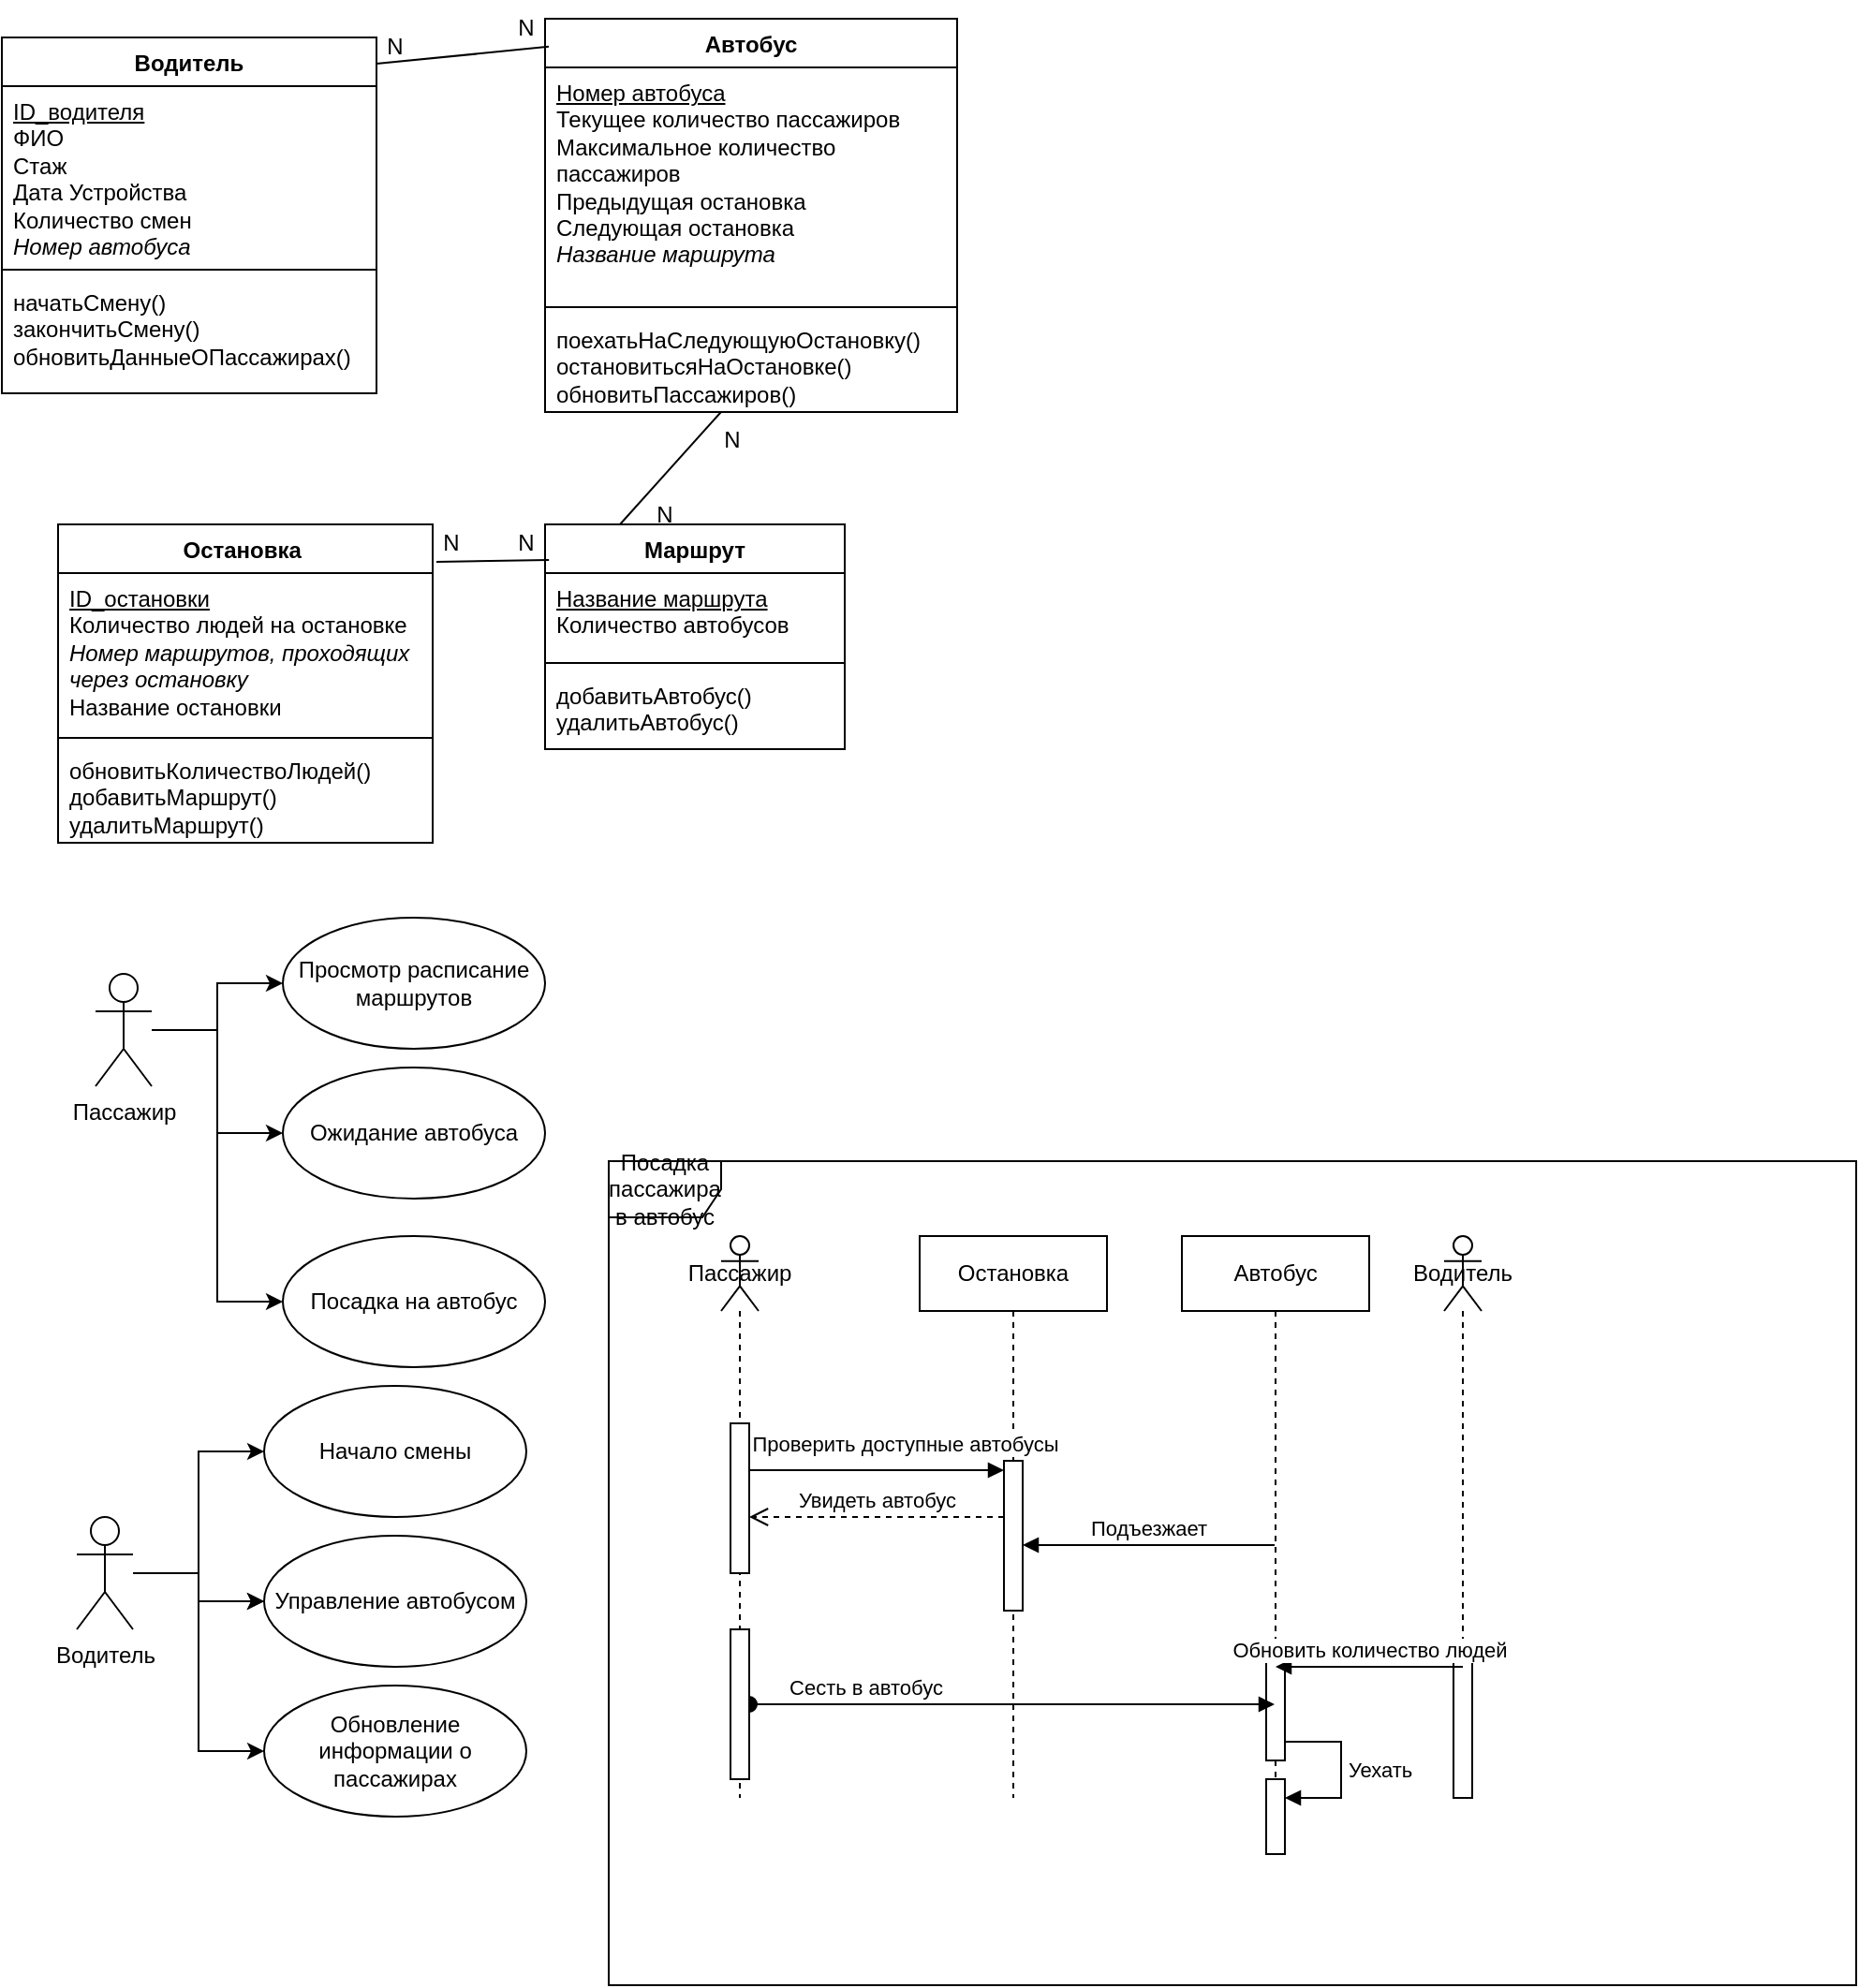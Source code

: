 <mxfile version="24.7.16">
  <diagram name="Страница — 1" id="Etfth8EmWiriojfF4ZtA">
    <mxGraphModel dx="778" dy="537" grid="1" gridSize="10" guides="1" tooltips="1" connect="1" arrows="1" fold="1" page="1" pageScale="1" pageWidth="827" pageHeight="1169" math="0" shadow="0">
      <root>
        <mxCell id="0" />
        <mxCell id="1" parent="0" />
        <mxCell id="mAL9B7CxxsnA4ZaVCWf1-1" value="Водитель" style="swimlane;fontStyle=1;align=center;verticalAlign=top;childLayout=stackLayout;horizontal=1;startSize=26;horizontalStack=0;resizeParent=1;resizeParentMax=0;resizeLast=0;collapsible=1;marginBottom=0;whiteSpace=wrap;html=1;" vertex="1" parent="1">
          <mxGeometry x="90" y="300" width="200" height="190" as="geometry" />
        </mxCell>
        <mxCell id="mAL9B7CxxsnA4ZaVCWf1-2" value="&lt;u&gt;ID_водителя&lt;/u&gt;&lt;div&gt;ФИО&lt;/div&gt;&lt;div&gt;Стаж&lt;/div&gt;&lt;div&gt;Дата Устройства&lt;/div&gt;&lt;div&gt;Количество смен&lt;/div&gt;&lt;div&gt;&lt;i&gt;Номер автобуса&lt;/i&gt;&lt;/div&gt;" style="text;strokeColor=none;fillColor=none;align=left;verticalAlign=top;spacingLeft=4;spacingRight=4;overflow=hidden;rotatable=0;points=[[0,0.5],[1,0.5]];portConstraint=eastwest;whiteSpace=wrap;html=1;" vertex="1" parent="mAL9B7CxxsnA4ZaVCWf1-1">
          <mxGeometry y="26" width="200" height="94" as="geometry" />
        </mxCell>
        <mxCell id="mAL9B7CxxsnA4ZaVCWf1-3" value="" style="line;strokeWidth=1;fillColor=none;align=left;verticalAlign=middle;spacingTop=-1;spacingLeft=3;spacingRight=3;rotatable=0;labelPosition=right;points=[];portConstraint=eastwest;strokeColor=inherit;" vertex="1" parent="mAL9B7CxxsnA4ZaVCWf1-1">
          <mxGeometry y="120" width="200" height="8" as="geometry" />
        </mxCell>
        <mxCell id="mAL9B7CxxsnA4ZaVCWf1-4" value="начатьСмену()&lt;div&gt;закончитьСмену()&lt;/div&gt;&lt;div&gt;обновитьДанныеОПассажирах()&lt;/div&gt;&lt;div&gt;&lt;br&gt;&lt;/div&gt;" style="text;strokeColor=none;fillColor=none;align=left;verticalAlign=top;spacingLeft=4;spacingRight=4;overflow=hidden;rotatable=0;points=[[0,0.5],[1,0.5]];portConstraint=eastwest;whiteSpace=wrap;html=1;" vertex="1" parent="mAL9B7CxxsnA4ZaVCWf1-1">
          <mxGeometry y="128" width="200" height="62" as="geometry" />
        </mxCell>
        <mxCell id="mAL9B7CxxsnA4ZaVCWf1-5" value="Автобус" style="swimlane;fontStyle=1;align=center;verticalAlign=top;childLayout=stackLayout;horizontal=1;startSize=26;horizontalStack=0;resizeParent=1;resizeParentMax=0;resizeLast=0;collapsible=1;marginBottom=0;whiteSpace=wrap;html=1;" vertex="1" parent="1">
          <mxGeometry x="380" y="290" width="220" height="210" as="geometry" />
        </mxCell>
        <mxCell id="mAL9B7CxxsnA4ZaVCWf1-6" value="&lt;u&gt;Номер автобуса&lt;/u&gt;&lt;div&gt;Текущее количество пассажиров&lt;/div&gt;&lt;div&gt;Максимальное количество пассажиров&lt;/div&gt;&lt;div&gt;Предыдущая остановка&lt;/div&gt;&lt;div&gt;Следующая остановка&lt;/div&gt;&lt;div&gt;&lt;i&gt;Название маршрута&lt;/i&gt;&lt;/div&gt;" style="text;strokeColor=none;fillColor=none;align=left;verticalAlign=top;spacingLeft=4;spacingRight=4;overflow=hidden;rotatable=0;points=[[0,0.5],[1,0.5]];portConstraint=eastwest;whiteSpace=wrap;html=1;" vertex="1" parent="mAL9B7CxxsnA4ZaVCWf1-5">
          <mxGeometry y="26" width="220" height="124" as="geometry" />
        </mxCell>
        <mxCell id="mAL9B7CxxsnA4ZaVCWf1-7" value="" style="line;strokeWidth=1;fillColor=none;align=left;verticalAlign=middle;spacingTop=-1;spacingLeft=3;spacingRight=3;rotatable=0;labelPosition=right;points=[];portConstraint=eastwest;strokeColor=inherit;" vertex="1" parent="mAL9B7CxxsnA4ZaVCWf1-5">
          <mxGeometry y="150" width="220" height="8" as="geometry" />
        </mxCell>
        <mxCell id="mAL9B7CxxsnA4ZaVCWf1-8" value="поехатьНаСледующуюОстановку()&lt;div&gt;остановитьсяНаОстановке()&lt;/div&gt;&lt;div&gt;обновитьПассажиров()&lt;/div&gt;" style="text;strokeColor=none;fillColor=none;align=left;verticalAlign=top;spacingLeft=4;spacingRight=4;overflow=hidden;rotatable=0;points=[[0,0.5],[1,0.5]];portConstraint=eastwest;whiteSpace=wrap;html=1;" vertex="1" parent="mAL9B7CxxsnA4ZaVCWf1-5">
          <mxGeometry y="158" width="220" height="52" as="geometry" />
        </mxCell>
        <mxCell id="mAL9B7CxxsnA4ZaVCWf1-14" value="Маршрут" style="swimlane;fontStyle=1;align=center;verticalAlign=top;childLayout=stackLayout;horizontal=1;startSize=26;horizontalStack=0;resizeParent=1;resizeParentMax=0;resizeLast=0;collapsible=1;marginBottom=0;whiteSpace=wrap;html=1;" vertex="1" parent="1">
          <mxGeometry x="380" y="560" width="160" height="120" as="geometry" />
        </mxCell>
        <mxCell id="mAL9B7CxxsnA4ZaVCWf1-15" value="&lt;u&gt;Название маршрута&lt;/u&gt;&lt;div&gt;Количество автобусов&lt;/div&gt;" style="text;strokeColor=none;fillColor=none;align=left;verticalAlign=top;spacingLeft=4;spacingRight=4;overflow=hidden;rotatable=0;points=[[0,0.5],[1,0.5]];portConstraint=eastwest;whiteSpace=wrap;html=1;" vertex="1" parent="mAL9B7CxxsnA4ZaVCWf1-14">
          <mxGeometry y="26" width="160" height="44" as="geometry" />
        </mxCell>
        <mxCell id="mAL9B7CxxsnA4ZaVCWf1-16" value="" style="line;strokeWidth=1;fillColor=none;align=left;verticalAlign=middle;spacingTop=-1;spacingLeft=3;spacingRight=3;rotatable=0;labelPosition=right;points=[];portConstraint=eastwest;strokeColor=inherit;" vertex="1" parent="mAL9B7CxxsnA4ZaVCWf1-14">
          <mxGeometry y="70" width="160" height="8" as="geometry" />
        </mxCell>
        <mxCell id="mAL9B7CxxsnA4ZaVCWf1-17" value="добавитьАвтобус()&lt;div&gt;удалитьАвтобус()&lt;/div&gt;" style="text;strokeColor=none;fillColor=none;align=left;verticalAlign=top;spacingLeft=4;spacingRight=4;overflow=hidden;rotatable=0;points=[[0,0.5],[1,0.5]];portConstraint=eastwest;whiteSpace=wrap;html=1;" vertex="1" parent="mAL9B7CxxsnA4ZaVCWf1-14">
          <mxGeometry y="78" width="160" height="42" as="geometry" />
        </mxCell>
        <mxCell id="mAL9B7CxxsnA4ZaVCWf1-18" value="Остановка&amp;nbsp;" style="swimlane;fontStyle=1;align=center;verticalAlign=top;childLayout=stackLayout;horizontal=1;startSize=26;horizontalStack=0;resizeParent=1;resizeParentMax=0;resizeLast=0;collapsible=1;marginBottom=0;whiteSpace=wrap;html=1;" vertex="1" parent="1">
          <mxGeometry x="120" y="560" width="200" height="170" as="geometry" />
        </mxCell>
        <mxCell id="mAL9B7CxxsnA4ZaVCWf1-19" value="&lt;u&gt;ID_остановки&lt;/u&gt;&lt;div&gt;Количество людей на остановке&lt;/div&gt;&lt;div&gt;&lt;i&gt;Номер маршрутов, проходящих через остановку&lt;/i&gt;&lt;/div&gt;&lt;div&gt;Название остановки&lt;/div&gt;" style="text;strokeColor=none;fillColor=none;align=left;verticalAlign=top;spacingLeft=4;spacingRight=4;overflow=hidden;rotatable=0;points=[[0,0.5],[1,0.5]];portConstraint=eastwest;whiteSpace=wrap;html=1;" vertex="1" parent="mAL9B7CxxsnA4ZaVCWf1-18">
          <mxGeometry y="26" width="200" height="84" as="geometry" />
        </mxCell>
        <mxCell id="mAL9B7CxxsnA4ZaVCWf1-20" value="" style="line;strokeWidth=1;fillColor=none;align=left;verticalAlign=middle;spacingTop=-1;spacingLeft=3;spacingRight=3;rotatable=0;labelPosition=right;points=[];portConstraint=eastwest;strokeColor=inherit;" vertex="1" parent="mAL9B7CxxsnA4ZaVCWf1-18">
          <mxGeometry y="110" width="200" height="8" as="geometry" />
        </mxCell>
        <mxCell id="mAL9B7CxxsnA4ZaVCWf1-21" value="обновитьКоличествоЛюдей()&lt;div&gt;добавитьМаршрут()&lt;/div&gt;&lt;div&gt;удалитьМаршрут()&lt;/div&gt;" style="text;strokeColor=none;fillColor=none;align=left;verticalAlign=top;spacingLeft=4;spacingRight=4;overflow=hidden;rotatable=0;points=[[0,0.5],[1,0.5]];portConstraint=eastwest;whiteSpace=wrap;html=1;" vertex="1" parent="mAL9B7CxxsnA4ZaVCWf1-18">
          <mxGeometry y="118" width="200" height="52" as="geometry" />
        </mxCell>
        <mxCell id="mAL9B7CxxsnA4ZaVCWf1-23" value="" style="endArrow=none;html=1;rounded=0;entryX=1;entryY=0.074;entryDx=0;entryDy=0;entryPerimeter=0;exitX=0.009;exitY=0.071;exitDx=0;exitDy=0;exitPerimeter=0;" edge="1" parent="1" source="mAL9B7CxxsnA4ZaVCWf1-5" target="mAL9B7CxxsnA4ZaVCWf1-1">
          <mxGeometry width="50" height="50" relative="1" as="geometry">
            <mxPoint x="260" y="540" as="sourcePoint" />
            <mxPoint x="310" y="490" as="targetPoint" />
          </mxGeometry>
        </mxCell>
        <mxCell id="mAL9B7CxxsnA4ZaVCWf1-24" value="N" style="text;html=1;align=center;verticalAlign=middle;whiteSpace=wrap;rounded=0;" vertex="1" parent="1">
          <mxGeometry x="270" y="290" width="60" height="30" as="geometry" />
        </mxCell>
        <mxCell id="mAL9B7CxxsnA4ZaVCWf1-25" value="N" style="text;html=1;align=center;verticalAlign=middle;whiteSpace=wrap;rounded=0;" vertex="1" parent="1">
          <mxGeometry x="340" y="280" width="60" height="30" as="geometry" />
        </mxCell>
        <mxCell id="mAL9B7CxxsnA4ZaVCWf1-27" value="N" style="text;html=1;align=center;verticalAlign=middle;whiteSpace=wrap;rounded=0;" vertex="1" parent="1">
          <mxGeometry x="414" y="540" width="60" height="30" as="geometry" />
        </mxCell>
        <mxCell id="mAL9B7CxxsnA4ZaVCWf1-28" value="N" style="text;html=1;align=center;verticalAlign=middle;whiteSpace=wrap;rounded=0;" vertex="1" parent="1">
          <mxGeometry x="450" y="500" width="60" height="30" as="geometry" />
        </mxCell>
        <mxCell id="mAL9B7CxxsnA4ZaVCWf1-30" value="" style="endArrow=none;html=1;rounded=0;entryX=0.427;entryY=1;entryDx=0;entryDy=0;entryPerimeter=0;exitX=0.25;exitY=0;exitDx=0;exitDy=0;" edge="1" parent="1" source="mAL9B7CxxsnA4ZaVCWf1-14" target="mAL9B7CxxsnA4ZaVCWf1-8">
          <mxGeometry width="50" height="50" relative="1" as="geometry">
            <mxPoint x="330" y="580" as="sourcePoint" />
            <mxPoint x="380" y="530" as="targetPoint" />
          </mxGeometry>
        </mxCell>
        <mxCell id="mAL9B7CxxsnA4ZaVCWf1-31" value="" style="endArrow=none;html=1;rounded=0;entryX=0.013;entryY=0.158;entryDx=0;entryDy=0;entryPerimeter=0;exitX=1.01;exitY=0.118;exitDx=0;exitDy=0;exitPerimeter=0;" edge="1" parent="1" source="mAL9B7CxxsnA4ZaVCWf1-18" target="mAL9B7CxxsnA4ZaVCWf1-14">
          <mxGeometry width="50" height="50" relative="1" as="geometry">
            <mxPoint x="320" y="550" as="sourcePoint" />
            <mxPoint x="370" y="500" as="targetPoint" />
          </mxGeometry>
        </mxCell>
        <mxCell id="mAL9B7CxxsnA4ZaVCWf1-32" value="N" style="text;html=1;align=center;verticalAlign=middle;whiteSpace=wrap;rounded=0;" vertex="1" parent="1">
          <mxGeometry x="300" y="555" width="60" height="30" as="geometry" />
        </mxCell>
        <mxCell id="mAL9B7CxxsnA4ZaVCWf1-33" value="N" style="text;html=1;align=center;verticalAlign=middle;whiteSpace=wrap;rounded=0;" vertex="1" parent="1">
          <mxGeometry x="340" y="554.5" width="60" height="30" as="geometry" />
        </mxCell>
        <mxCell id="mAL9B7CxxsnA4ZaVCWf1-41" style="edgeStyle=orthogonalEdgeStyle;rounded=0;orthogonalLoop=1;jettySize=auto;html=1;" edge="1" parent="1" source="mAL9B7CxxsnA4ZaVCWf1-36" target="mAL9B7CxxsnA4ZaVCWf1-40">
          <mxGeometry relative="1" as="geometry" />
        </mxCell>
        <mxCell id="mAL9B7CxxsnA4ZaVCWf1-44" style="edgeStyle=orthogonalEdgeStyle;rounded=0;orthogonalLoop=1;jettySize=auto;html=1;" edge="1" parent="1" source="mAL9B7CxxsnA4ZaVCWf1-36" target="mAL9B7CxxsnA4ZaVCWf1-42">
          <mxGeometry relative="1" as="geometry" />
        </mxCell>
        <mxCell id="mAL9B7CxxsnA4ZaVCWf1-45" style="edgeStyle=orthogonalEdgeStyle;rounded=0;orthogonalLoop=1;jettySize=auto;html=1;entryX=0;entryY=0.5;entryDx=0;entryDy=0;" edge="1" parent="1" source="mAL9B7CxxsnA4ZaVCWf1-36" target="mAL9B7CxxsnA4ZaVCWf1-43">
          <mxGeometry relative="1" as="geometry" />
        </mxCell>
        <mxCell id="mAL9B7CxxsnA4ZaVCWf1-36" value="Пассажир" style="shape=umlActor;verticalLabelPosition=bottom;verticalAlign=top;html=1;" vertex="1" parent="1">
          <mxGeometry x="140" y="800" width="30" height="60" as="geometry" />
        </mxCell>
        <mxCell id="mAL9B7CxxsnA4ZaVCWf1-50" style="edgeStyle=orthogonalEdgeStyle;rounded=0;orthogonalLoop=1;jettySize=auto;html=1;" edge="1" parent="1" source="mAL9B7CxxsnA4ZaVCWf1-37" target="mAL9B7CxxsnA4ZaVCWf1-47">
          <mxGeometry relative="1" as="geometry" />
        </mxCell>
        <mxCell id="mAL9B7CxxsnA4ZaVCWf1-52" value="" style="edgeStyle=orthogonalEdgeStyle;rounded=0;orthogonalLoop=1;jettySize=auto;html=1;" edge="1" parent="1" source="mAL9B7CxxsnA4ZaVCWf1-37" target="mAL9B7CxxsnA4ZaVCWf1-48">
          <mxGeometry relative="1" as="geometry" />
        </mxCell>
        <mxCell id="mAL9B7CxxsnA4ZaVCWf1-53" style="edgeStyle=orthogonalEdgeStyle;rounded=0;orthogonalLoop=1;jettySize=auto;html=1;entryX=0;entryY=0.5;entryDx=0;entryDy=0;" edge="1" parent="1" source="mAL9B7CxxsnA4ZaVCWf1-37" target="mAL9B7CxxsnA4ZaVCWf1-49">
          <mxGeometry relative="1" as="geometry" />
        </mxCell>
        <mxCell id="mAL9B7CxxsnA4ZaVCWf1-37" value="Водитель" style="shape=umlActor;verticalLabelPosition=bottom;verticalAlign=top;html=1;" vertex="1" parent="1">
          <mxGeometry x="130" y="1090" width="30" height="60" as="geometry" />
        </mxCell>
        <mxCell id="mAL9B7CxxsnA4ZaVCWf1-40" value="Просмотр расписание маршрутов" style="ellipse;whiteSpace=wrap;html=1;" vertex="1" parent="1">
          <mxGeometry x="240" y="770" width="140" height="70" as="geometry" />
        </mxCell>
        <mxCell id="mAL9B7CxxsnA4ZaVCWf1-42" value="Ожидание автобуса" style="ellipse;whiteSpace=wrap;html=1;" vertex="1" parent="1">
          <mxGeometry x="240" y="850" width="140" height="70" as="geometry" />
        </mxCell>
        <mxCell id="mAL9B7CxxsnA4ZaVCWf1-43" value="Посадка на автобус" style="ellipse;whiteSpace=wrap;html=1;" vertex="1" parent="1">
          <mxGeometry x="240" y="940" width="140" height="70" as="geometry" />
        </mxCell>
        <mxCell id="mAL9B7CxxsnA4ZaVCWf1-47" value="Начало смены" style="ellipse;whiteSpace=wrap;html=1;" vertex="1" parent="1">
          <mxGeometry x="230" y="1020" width="140" height="70" as="geometry" />
        </mxCell>
        <mxCell id="mAL9B7CxxsnA4ZaVCWf1-48" value="Управление автобусом" style="ellipse;whiteSpace=wrap;html=1;" vertex="1" parent="1">
          <mxGeometry x="230" y="1100" width="140" height="70" as="geometry" />
        </mxCell>
        <mxCell id="mAL9B7CxxsnA4ZaVCWf1-49" value="Обновление информации о пассажирах" style="ellipse;whiteSpace=wrap;html=1;" vertex="1" parent="1">
          <mxGeometry x="230" y="1180" width="140" height="70" as="geometry" />
        </mxCell>
        <mxCell id="mAL9B7CxxsnA4ZaVCWf1-51" style="edgeStyle=orthogonalEdgeStyle;rounded=0;orthogonalLoop=1;jettySize=auto;html=1;entryX=0;entryY=0.5;entryDx=0;entryDy=0;" edge="1" parent="1" source="mAL9B7CxxsnA4ZaVCWf1-37" target="mAL9B7CxxsnA4ZaVCWf1-48">
          <mxGeometry relative="1" as="geometry" />
        </mxCell>
        <mxCell id="mAL9B7CxxsnA4ZaVCWf1-56" value="Остановка" style="shape=umlLifeline;perimeter=lifelinePerimeter;whiteSpace=wrap;html=1;container=1;dropTarget=0;collapsible=0;recursiveResize=0;outlineConnect=0;portConstraint=eastwest;newEdgeStyle={&quot;curved&quot;:0,&quot;rounded&quot;:0};" vertex="1" parent="1">
          <mxGeometry x="580" y="940" width="100" height="300" as="geometry" />
        </mxCell>
        <mxCell id="mAL9B7CxxsnA4ZaVCWf1-59" value="" style="html=1;points=[[0,0,0,0,5],[0,1,0,0,-5],[1,0,0,0,5],[1,1,0,0,-5]];perimeter=orthogonalPerimeter;outlineConnect=0;targetShapes=umlLifeline;portConstraint=eastwest;newEdgeStyle={&quot;curved&quot;:0,&quot;rounded&quot;:0};" vertex="1" parent="mAL9B7CxxsnA4ZaVCWf1-56">
          <mxGeometry x="45" y="120" width="10" height="80" as="geometry" />
        </mxCell>
        <mxCell id="mAL9B7CxxsnA4ZaVCWf1-60" value="Проверить доступные автобусы" style="html=1;verticalAlign=bottom;endArrow=block;curved=0;rounded=0;entryX=0;entryY=0;entryDx=0;entryDy=5;" edge="1" target="mAL9B7CxxsnA4ZaVCWf1-59" parent="1" source="mAL9B7CxxsnA4ZaVCWf1-73">
          <mxGeometry x="0.25" y="5" relative="1" as="geometry">
            <mxPoint x="510" y="1070" as="sourcePoint" />
            <Array as="points" />
            <mxPoint as="offset" />
          </mxGeometry>
        </mxCell>
        <mxCell id="mAL9B7CxxsnA4ZaVCWf1-62" value="Посадка пассажира в автобус" style="shape=umlFrame;whiteSpace=wrap;html=1;pointerEvents=0;" vertex="1" parent="1">
          <mxGeometry x="414" y="900" width="666" height="440" as="geometry" />
        </mxCell>
        <mxCell id="mAL9B7CxxsnA4ZaVCWf1-64" value="Автобус" style="shape=umlLifeline;perimeter=lifelinePerimeter;whiteSpace=wrap;html=1;container=1;dropTarget=0;collapsible=0;recursiveResize=0;outlineConnect=0;portConstraint=eastwest;newEdgeStyle={&quot;curved&quot;:0,&quot;rounded&quot;:0};" vertex="1" parent="1">
          <mxGeometry x="720" y="940" width="100" height="330" as="geometry" />
        </mxCell>
        <mxCell id="mAL9B7CxxsnA4ZaVCWf1-76" value="" style="html=1;points=[[0,0,0,0,5],[0,1,0,0,-5],[1,0,0,0,5],[1,1,0,0,-5]];perimeter=orthogonalPerimeter;outlineConnect=0;targetShapes=umlLifeline;portConstraint=eastwest;newEdgeStyle={&quot;curved&quot;:0,&quot;rounded&quot;:0};" vertex="1" parent="mAL9B7CxxsnA4ZaVCWf1-64">
          <mxGeometry x="45" y="220" width="10" height="60" as="geometry" />
        </mxCell>
        <mxCell id="mAL9B7CxxsnA4ZaVCWf1-81" value="" style="html=1;points=[[0,0,0,0,5],[0,1,0,0,-5],[1,0,0,0,5],[1,1,0,0,-5]];perimeter=orthogonalPerimeter;outlineConnect=0;targetShapes=umlLifeline;portConstraint=eastwest;newEdgeStyle={&quot;curved&quot;:0,&quot;rounded&quot;:0};" vertex="1" parent="mAL9B7CxxsnA4ZaVCWf1-64">
          <mxGeometry x="45" y="290" width="10" height="40" as="geometry" />
        </mxCell>
        <mxCell id="mAL9B7CxxsnA4ZaVCWf1-82" value="Уехать" style="html=1;align=left;spacingLeft=2;endArrow=block;rounded=0;edgeStyle=orthogonalEdgeStyle;curved=0;rounded=0;" edge="1" target="mAL9B7CxxsnA4ZaVCWf1-81" parent="mAL9B7CxxsnA4ZaVCWf1-64">
          <mxGeometry relative="1" as="geometry">
            <mxPoint x="55" y="270" as="sourcePoint" />
            <Array as="points">
              <mxPoint x="85" y="300" />
            </Array>
          </mxGeometry>
        </mxCell>
        <mxCell id="mAL9B7CxxsnA4ZaVCWf1-66" value="Подъезжает" style="html=1;verticalAlign=bottom;endArrow=block;curved=0;rounded=0;" edge="1" parent="1" source="mAL9B7CxxsnA4ZaVCWf1-64" target="mAL9B7CxxsnA4ZaVCWf1-59">
          <mxGeometry width="80" relative="1" as="geometry">
            <mxPoint x="740" y="1070" as="sourcePoint" />
            <mxPoint x="820" y="1070" as="targetPoint" />
          </mxGeometry>
        </mxCell>
        <mxCell id="mAL9B7CxxsnA4ZaVCWf1-67" value="Увидеть автобус" style="html=1;verticalAlign=bottom;endArrow=open;dashed=1;endSize=8;curved=0;rounded=0;" edge="1" parent="1" source="mAL9B7CxxsnA4ZaVCWf1-59" target="mAL9B7CxxsnA4ZaVCWf1-74">
          <mxGeometry relative="1" as="geometry">
            <mxPoint x="600" y="1130" as="sourcePoint" />
            <mxPoint x="505" y="1090" as="targetPoint" />
            <Array as="points">
              <mxPoint x="560" y="1090" />
            </Array>
          </mxGeometry>
        </mxCell>
        <mxCell id="mAL9B7CxxsnA4ZaVCWf1-68" value="Сесть в автобус" style="html=1;verticalAlign=bottom;startArrow=oval;startFill=1;endArrow=block;startSize=8;curved=0;rounded=0;" edge="1" parent="1" target="mAL9B7CxxsnA4ZaVCWf1-56">
          <mxGeometry x="NaN" y="80" width="60" relative="1" as="geometry">
            <mxPoint x="629.5" y="1200" as="sourcePoint" />
            <mxPoint x="560" y="1160" as="targetPoint" />
            <mxPoint x="-79" y="-10" as="offset" />
          </mxGeometry>
        </mxCell>
        <mxCell id="mAL9B7CxxsnA4ZaVCWf1-69" value="" style="html=1;verticalAlign=bottom;startArrow=oval;startFill=1;endArrow=block;startSize=8;curved=0;rounded=0;" edge="1" parent="1" source="mAL9B7CxxsnA4ZaVCWf1-75" target="mAL9B7CxxsnA4ZaVCWf1-64">
          <mxGeometry width="60" relative="1" as="geometry">
            <mxPoint x="500" y="1160" as="sourcePoint" />
            <mxPoint x="625" y="1190" as="targetPoint" />
          </mxGeometry>
        </mxCell>
        <mxCell id="mAL9B7CxxsnA4ZaVCWf1-73" value="Пассажир" style="shape=umlLifeline;perimeter=lifelinePerimeter;whiteSpace=wrap;html=1;container=1;dropTarget=0;collapsible=0;recursiveResize=0;outlineConnect=0;portConstraint=eastwest;newEdgeStyle={&quot;curved&quot;:0,&quot;rounded&quot;:0};participant=umlActor;" vertex="1" parent="1">
          <mxGeometry x="474" y="940" width="20" height="300" as="geometry" />
        </mxCell>
        <mxCell id="mAL9B7CxxsnA4ZaVCWf1-74" value="" style="html=1;points=[[0,0,0,0,5],[0,1,0,0,-5],[1,0,0,0,5],[1,1,0,0,-5]];perimeter=orthogonalPerimeter;outlineConnect=0;targetShapes=umlLifeline;portConstraint=eastwest;newEdgeStyle={&quot;curved&quot;:0,&quot;rounded&quot;:0};" vertex="1" parent="mAL9B7CxxsnA4ZaVCWf1-73">
          <mxGeometry x="5" y="100" width="10" height="80" as="geometry" />
        </mxCell>
        <mxCell id="mAL9B7CxxsnA4ZaVCWf1-75" value="" style="html=1;points=[[0,0,0,0,5],[0,1,0,0,-5],[1,0,0,0,5],[1,1,0,0,-5]];perimeter=orthogonalPerimeter;outlineConnect=0;targetShapes=umlLifeline;portConstraint=eastwest;newEdgeStyle={&quot;curved&quot;:0,&quot;rounded&quot;:0};" vertex="1" parent="mAL9B7CxxsnA4ZaVCWf1-73">
          <mxGeometry x="5" y="210" width="10" height="80" as="geometry" />
        </mxCell>
        <mxCell id="mAL9B7CxxsnA4ZaVCWf1-78" value="Водитель" style="shape=umlLifeline;perimeter=lifelinePerimeter;whiteSpace=wrap;html=1;container=1;dropTarget=0;collapsible=0;recursiveResize=0;outlineConnect=0;portConstraint=eastwest;newEdgeStyle={&quot;curved&quot;:0,&quot;rounded&quot;:0};participant=umlActor;" vertex="1" parent="1">
          <mxGeometry x="860" y="940" width="20" height="300" as="geometry" />
        </mxCell>
        <mxCell id="mAL9B7CxxsnA4ZaVCWf1-80" value="" style="html=1;points=[[0,0,0,0,5],[0,1,0,0,-5],[1,0,0,0,5],[1,1,0,0,-5]];perimeter=orthogonalPerimeter;outlineConnect=0;targetShapes=umlLifeline;portConstraint=eastwest;newEdgeStyle={&quot;curved&quot;:0,&quot;rounded&quot;:0};" vertex="1" parent="mAL9B7CxxsnA4ZaVCWf1-78">
          <mxGeometry x="5" y="220" width="10" height="80" as="geometry" />
        </mxCell>
        <mxCell id="mAL9B7CxxsnA4ZaVCWf1-79" value="Обновить количество людей" style="html=1;verticalAlign=bottom;endArrow=block;curved=0;rounded=0;" edge="1" parent="1" target="mAL9B7CxxsnA4ZaVCWf1-64">
          <mxGeometry width="80" relative="1" as="geometry">
            <mxPoint x="870" y="1170" as="sourcePoint" />
            <mxPoint x="770" y="1170" as="targetPoint" />
          </mxGeometry>
        </mxCell>
      </root>
    </mxGraphModel>
  </diagram>
</mxfile>
